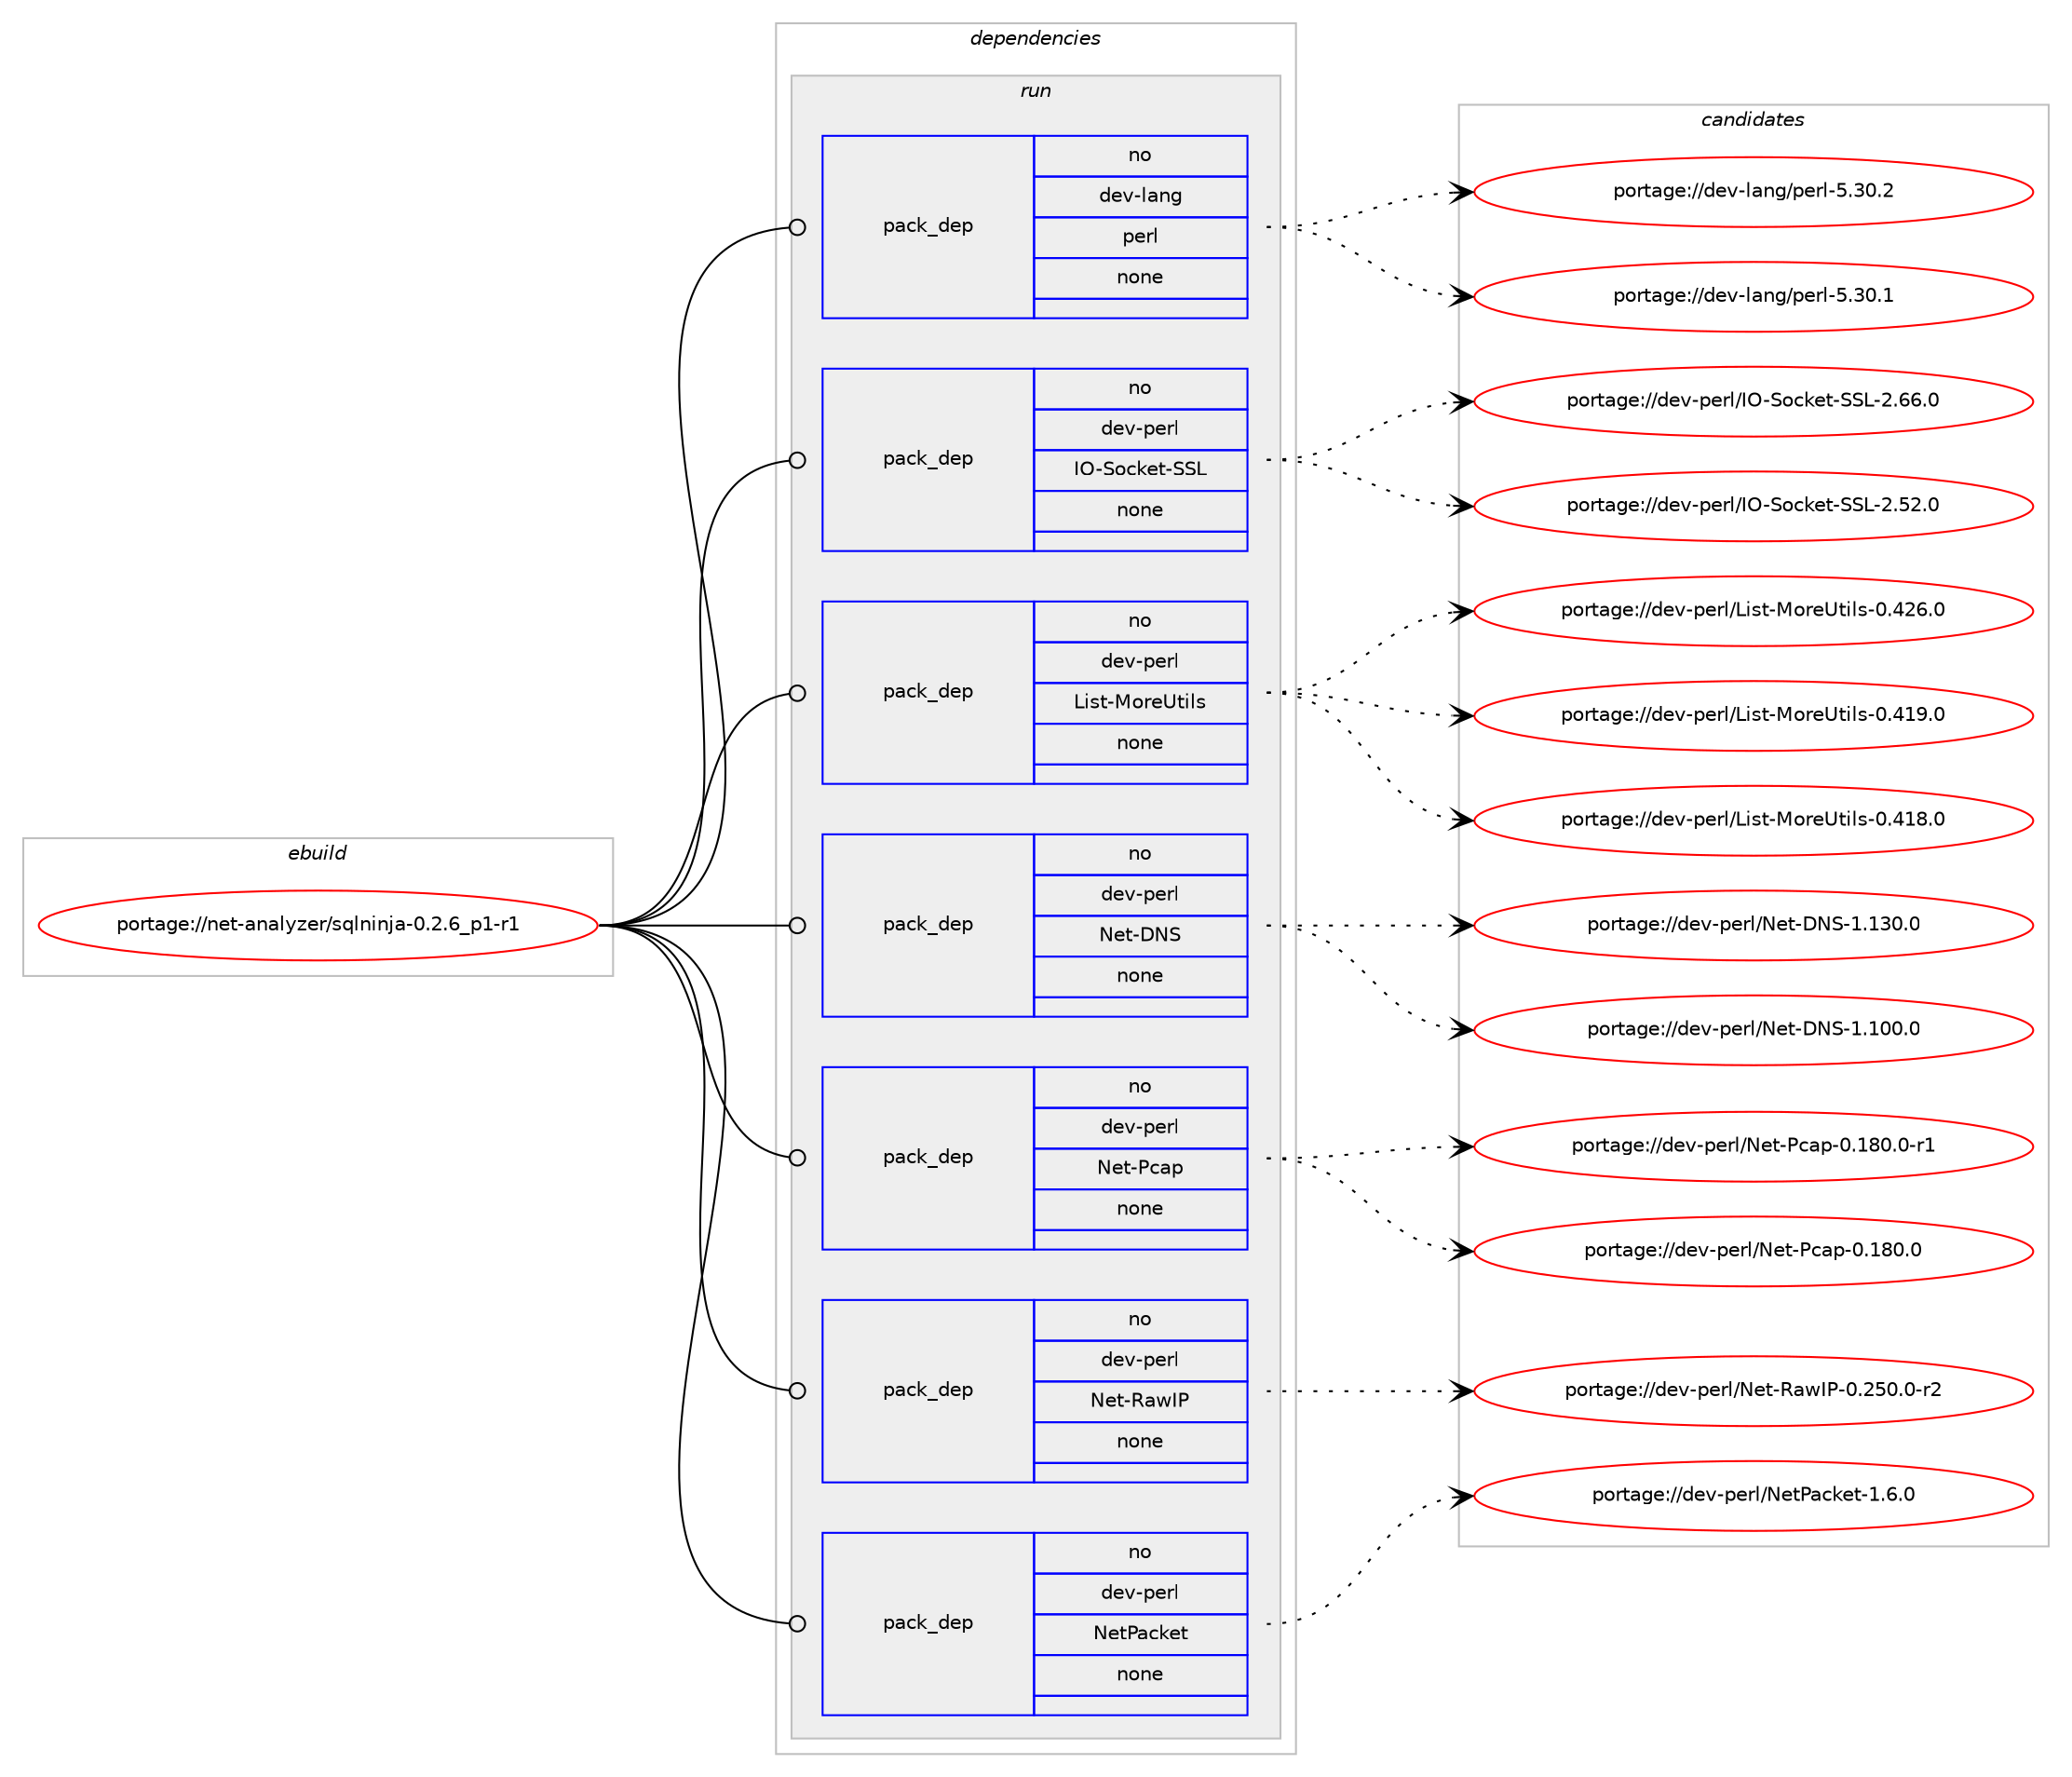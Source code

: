 digraph prolog {

# *************
# Graph options
# *************

newrank=true;
concentrate=true;
compound=true;
graph [rankdir=LR,fontname=Helvetica,fontsize=10,ranksep=1.5];#, ranksep=2.5, nodesep=0.2];
edge  [arrowhead=vee];
node  [fontname=Helvetica,fontsize=10];

# **********
# The ebuild
# **********

subgraph cluster_leftcol {
color=gray;
rank=same;
label=<<i>ebuild</i>>;
id [label="portage://net-analyzer/sqlninja-0.2.6_p1-r1", color=red, width=4, href="../net-analyzer/sqlninja-0.2.6_p1-r1.svg"];
}

# ****************
# The dependencies
# ****************

subgraph cluster_midcol {
color=gray;
label=<<i>dependencies</i>>;
subgraph cluster_compile {
fillcolor="#eeeeee";
style=filled;
label=<<i>compile</i>>;
}
subgraph cluster_compileandrun {
fillcolor="#eeeeee";
style=filled;
label=<<i>compile and run</i>>;
}
subgraph cluster_run {
fillcolor="#eeeeee";
style=filled;
label=<<i>run</i>>;
subgraph pack9548 {
dependency12184 [label=<<TABLE BORDER="0" CELLBORDER="1" CELLSPACING="0" CELLPADDING="4" WIDTH="220"><TR><TD ROWSPAN="6" CELLPADDING="30">pack_dep</TD></TR><TR><TD WIDTH="110">no</TD></TR><TR><TD>dev-lang</TD></TR><TR><TD>perl</TD></TR><TR><TD>none</TD></TR><TR><TD></TD></TR></TABLE>>, shape=none, color=blue];
}
id:e -> dependency12184:w [weight=20,style="solid",arrowhead="odot"];
subgraph pack9549 {
dependency12185 [label=<<TABLE BORDER="0" CELLBORDER="1" CELLSPACING="0" CELLPADDING="4" WIDTH="220"><TR><TD ROWSPAN="6" CELLPADDING="30">pack_dep</TD></TR><TR><TD WIDTH="110">no</TD></TR><TR><TD>dev-perl</TD></TR><TR><TD>IO-Socket-SSL</TD></TR><TR><TD>none</TD></TR><TR><TD></TD></TR></TABLE>>, shape=none, color=blue];
}
id:e -> dependency12185:w [weight=20,style="solid",arrowhead="odot"];
subgraph pack9550 {
dependency12186 [label=<<TABLE BORDER="0" CELLBORDER="1" CELLSPACING="0" CELLPADDING="4" WIDTH="220"><TR><TD ROWSPAN="6" CELLPADDING="30">pack_dep</TD></TR><TR><TD WIDTH="110">no</TD></TR><TR><TD>dev-perl</TD></TR><TR><TD>List-MoreUtils</TD></TR><TR><TD>none</TD></TR><TR><TD></TD></TR></TABLE>>, shape=none, color=blue];
}
id:e -> dependency12186:w [weight=20,style="solid",arrowhead="odot"];
subgraph pack9551 {
dependency12187 [label=<<TABLE BORDER="0" CELLBORDER="1" CELLSPACING="0" CELLPADDING="4" WIDTH="220"><TR><TD ROWSPAN="6" CELLPADDING="30">pack_dep</TD></TR><TR><TD WIDTH="110">no</TD></TR><TR><TD>dev-perl</TD></TR><TR><TD>Net-DNS</TD></TR><TR><TD>none</TD></TR><TR><TD></TD></TR></TABLE>>, shape=none, color=blue];
}
id:e -> dependency12187:w [weight=20,style="solid",arrowhead="odot"];
subgraph pack9552 {
dependency12188 [label=<<TABLE BORDER="0" CELLBORDER="1" CELLSPACING="0" CELLPADDING="4" WIDTH="220"><TR><TD ROWSPAN="6" CELLPADDING="30">pack_dep</TD></TR><TR><TD WIDTH="110">no</TD></TR><TR><TD>dev-perl</TD></TR><TR><TD>Net-Pcap</TD></TR><TR><TD>none</TD></TR><TR><TD></TD></TR></TABLE>>, shape=none, color=blue];
}
id:e -> dependency12188:w [weight=20,style="solid",arrowhead="odot"];
subgraph pack9553 {
dependency12189 [label=<<TABLE BORDER="0" CELLBORDER="1" CELLSPACING="0" CELLPADDING="4" WIDTH="220"><TR><TD ROWSPAN="6" CELLPADDING="30">pack_dep</TD></TR><TR><TD WIDTH="110">no</TD></TR><TR><TD>dev-perl</TD></TR><TR><TD>Net-RawIP</TD></TR><TR><TD>none</TD></TR><TR><TD></TD></TR></TABLE>>, shape=none, color=blue];
}
id:e -> dependency12189:w [weight=20,style="solid",arrowhead="odot"];
subgraph pack9554 {
dependency12190 [label=<<TABLE BORDER="0" CELLBORDER="1" CELLSPACING="0" CELLPADDING="4" WIDTH="220"><TR><TD ROWSPAN="6" CELLPADDING="30">pack_dep</TD></TR><TR><TD WIDTH="110">no</TD></TR><TR><TD>dev-perl</TD></TR><TR><TD>NetPacket</TD></TR><TR><TD>none</TD></TR><TR><TD></TD></TR></TABLE>>, shape=none, color=blue];
}
id:e -> dependency12190:w [weight=20,style="solid",arrowhead="odot"];
}
}

# **************
# The candidates
# **************

subgraph cluster_choices {
rank=same;
color=gray;
label=<<i>candidates</i>>;

subgraph choice9548 {
color=black;
nodesep=1;
choice10010111845108971101034711210111410845534651484650 [label="portage://dev-lang/perl-5.30.2", color=red, width=4,href="../dev-lang/perl-5.30.2.svg"];
choice10010111845108971101034711210111410845534651484649 [label="portage://dev-lang/perl-5.30.1", color=red, width=4,href="../dev-lang/perl-5.30.1.svg"];
dependency12184:e -> choice10010111845108971101034711210111410845534651484650:w [style=dotted,weight="100"];
dependency12184:e -> choice10010111845108971101034711210111410845534651484649:w [style=dotted,weight="100"];
}
subgraph choice9549 {
color=black;
nodesep=1;
choice100101118451121011141084773794583111991071011164583837645504654544648 [label="portage://dev-perl/IO-Socket-SSL-2.66.0", color=red, width=4,href="../dev-perl/IO-Socket-SSL-2.66.0.svg"];
choice100101118451121011141084773794583111991071011164583837645504653504648 [label="portage://dev-perl/IO-Socket-SSL-2.52.0", color=red, width=4,href="../dev-perl/IO-Socket-SSL-2.52.0.svg"];
dependency12185:e -> choice100101118451121011141084773794583111991071011164583837645504654544648:w [style=dotted,weight="100"];
dependency12185:e -> choice100101118451121011141084773794583111991071011164583837645504653504648:w [style=dotted,weight="100"];
}
subgraph choice9550 {
color=black;
nodesep=1;
choice1001011184511210111410847761051151164577111114101851161051081154548465250544648 [label="portage://dev-perl/List-MoreUtils-0.426.0", color=red, width=4,href="../dev-perl/List-MoreUtils-0.426.0.svg"];
choice1001011184511210111410847761051151164577111114101851161051081154548465249574648 [label="portage://dev-perl/List-MoreUtils-0.419.0", color=red, width=4,href="../dev-perl/List-MoreUtils-0.419.0.svg"];
choice1001011184511210111410847761051151164577111114101851161051081154548465249564648 [label="portage://dev-perl/List-MoreUtils-0.418.0", color=red, width=4,href="../dev-perl/List-MoreUtils-0.418.0.svg"];
dependency12186:e -> choice1001011184511210111410847761051151164577111114101851161051081154548465250544648:w [style=dotted,weight="100"];
dependency12186:e -> choice1001011184511210111410847761051151164577111114101851161051081154548465249574648:w [style=dotted,weight="100"];
dependency12186:e -> choice1001011184511210111410847761051151164577111114101851161051081154548465249564648:w [style=dotted,weight="100"];
}
subgraph choice9551 {
color=black;
nodesep=1;
choice100101118451121011141084778101116456878834549464951484648 [label="portage://dev-perl/Net-DNS-1.130.0", color=red, width=4,href="../dev-perl/Net-DNS-1.130.0.svg"];
choice100101118451121011141084778101116456878834549464948484648 [label="portage://dev-perl/Net-DNS-1.100.0", color=red, width=4,href="../dev-perl/Net-DNS-1.100.0.svg"];
dependency12187:e -> choice100101118451121011141084778101116456878834549464951484648:w [style=dotted,weight="100"];
dependency12187:e -> choice100101118451121011141084778101116456878834549464948484648:w [style=dotted,weight="100"];
}
subgraph choice9552 {
color=black;
nodesep=1;
choice1001011184511210111410847781011164580999711245484649564846484511449 [label="portage://dev-perl/Net-Pcap-0.180.0-r1", color=red, width=4,href="../dev-perl/Net-Pcap-0.180.0-r1.svg"];
choice100101118451121011141084778101116458099971124548464956484648 [label="portage://dev-perl/Net-Pcap-0.180.0", color=red, width=4,href="../dev-perl/Net-Pcap-0.180.0.svg"];
dependency12188:e -> choice1001011184511210111410847781011164580999711245484649564846484511449:w [style=dotted,weight="100"];
dependency12188:e -> choice100101118451121011141084778101116458099971124548464956484648:w [style=dotted,weight="100"];
}
subgraph choice9553 {
color=black;
nodesep=1;
choice100101118451121011141084778101116458297119738045484650534846484511450 [label="portage://dev-perl/Net-RawIP-0.250.0-r2", color=red, width=4,href="../dev-perl/Net-RawIP-0.250.0-r2.svg"];
dependency12189:e -> choice100101118451121011141084778101116458297119738045484650534846484511450:w [style=dotted,weight="100"];
}
subgraph choice9554 {
color=black;
nodesep=1;
choice100101118451121011141084778101116809799107101116454946544648 [label="portage://dev-perl/NetPacket-1.6.0", color=red, width=4,href="../dev-perl/NetPacket-1.6.0.svg"];
dependency12190:e -> choice100101118451121011141084778101116809799107101116454946544648:w [style=dotted,weight="100"];
}
}

}
